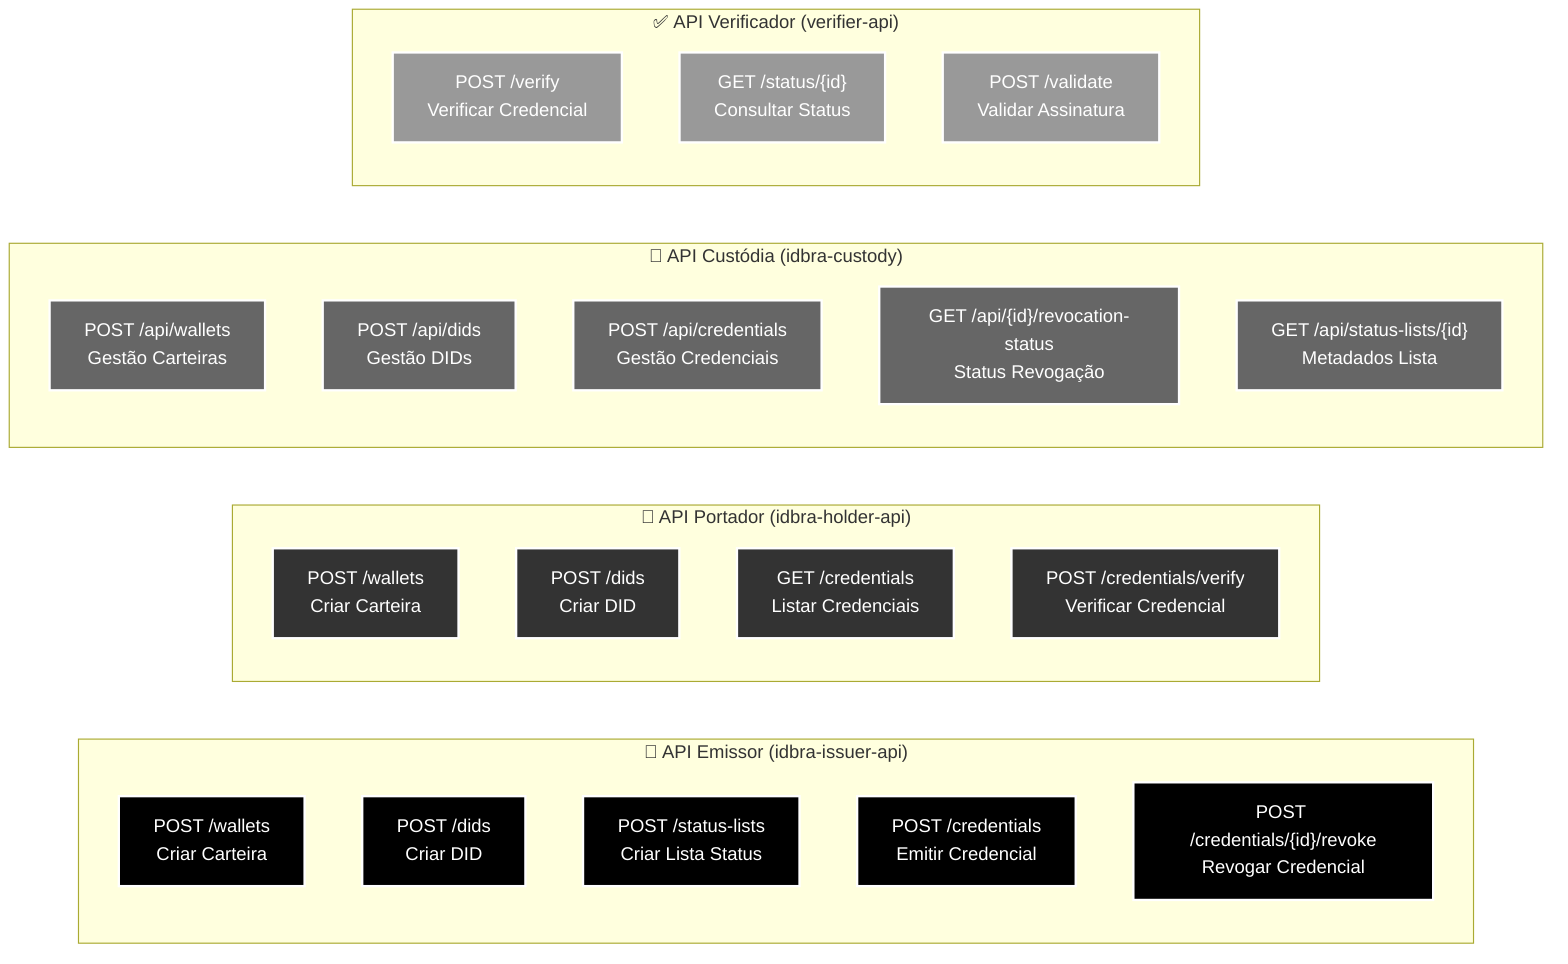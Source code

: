 flowchart LR
    subgraph "🏢 API Emissor (idbra-issuer-api)"
        I1["POST /wallets<br/>Criar Carteira"]
        I2["POST /dids<br/>Criar DID"]
        I3["POST /status-lists<br/>Criar Lista Status"]
        I4["POST /credentials<br/>Emitir Credencial"]
        I5["POST /credentials/{id}/revoke<br/>Revogar Credencial"]
    end

    subgraph "👤 API Portador (idbra-holder-api)"
        H1["POST /wallets<br/>Criar Carteira"]
        H2["POST /dids<br/>Criar DID"]
        H3["GET /credentials<br/>Listar Credenciais"]
        H4["POST /credentials/verify<br/>Verificar Credencial"]
    end

    subgraph "🔐 API Custódia (idbra-custody)"
        C1["POST /api/wallets<br/>Gestão Carteiras"]
        C2["POST /api/dids<br/>Gestão DIDs"]
        C3["POST /api/credentials<br/>Gestão Credenciais"]
        C4["GET /api/{id}/revocation-status<br/>Status Revogação"]
        C5["GET /api/status-lists/{id}<br/>Metadados Lista"]
    end

    subgraph "✅ API Verificador (verifier-api)"
        V1["POST /verify<br/>Verificar Credencial"]
        V2["GET /status/{id}<br/>Consultar Status"]
        V3["POST /validate<br/>Validar Assinatura"]
    end

    classDef issuerStyle fill:#000,stroke:#fff,stroke-width:2px,color:#fff
    classDef holderStyle fill:#333,stroke:#fff,stroke-width:2px,color:#fff
    classDef custodyStyle fill:#666,stroke:#fff,stroke-width:2px,color:#fff
    classDef verifierStyle fill:#999,stroke:#fff,stroke-width:2px,color:#fff

    class I1,I2,I3,I4,I5 issuerStyle
    class H1,H2,H3,H4 holderStyle
    class C1,C2,C3,C4,C5 custodyStyle
    class V1,V2,V3 verifierStyle
